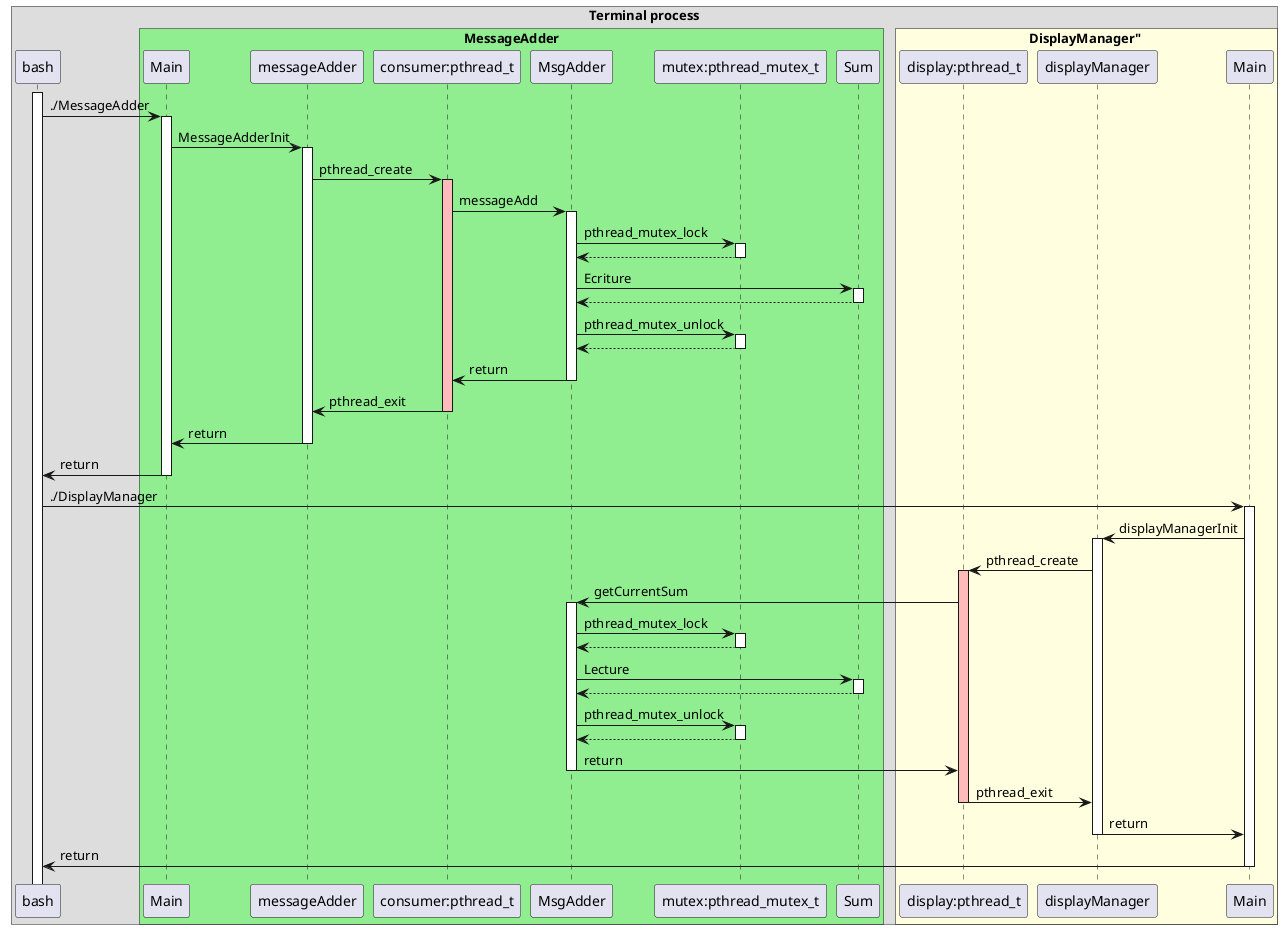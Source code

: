 @startuml
!pragma teoz true
box "Terminal process"
participant bash



box "MessageAdder" #lightgreen
participant "Main" as main
participant "messageAdder" as messageAdder
participant "consumer:pthread_t" as consumer
participant "MsgAdder" as MsgAdder
participant "mutex:pthread_mutex_t" as mutex
participant "Sum" as Sum
end box

box DisplayManager" #lightyellow
participant "display:pthread_t" as display
participant "displayManager" as displayManager
participant "Main" as main2
end box
end box

activate bash
bash -> main: ./MessageAdder
activate main

main -> messageAdder : MessageAdderInit
activate messageAdder

messageAdder -> consumer : pthread_create
activate consumer #FFBBBB

consumer -> MsgAdder : messageAdd
activate MsgAdder

MsgAdder->mutex : pthread_mutex_lock
activate mutex
return

MsgAdder -> Sum: Ecriture
activate Sum
return

MsgAdder->mutex : pthread_mutex_unlock
activate mutex
return

MsgAdder -> consumer : return
deactivate MsgAdder

consumer -> messageAdder: pthread_exit
deactivate consumer

messageAdder-> main: return
deactivate messageAdder

main-> bash: return
deactivate main

bash -> main2 : ./DisplayManager
activate main2

main2-> displayManager : displayManagerInit
activate displayManager

displayManager-> display :pthread_create
activate display #FFBBBB

display->MsgAdder: getCurrentSum
activate MsgAdder

MsgAdder->mutex : pthread_mutex_lock
activate mutex
return

MsgAdder -> Sum: Lecture
activate Sum
return

MsgAdder->mutex : pthread_mutex_unlock
activate mutex
return

MsgAdder->display: return
deactivate MsgAdder

display-> displayManager: pthread_exit
deactivate display

displayManager-> main2 : return
deactivate displayManager

main2-> bash :return
deactivate main2


@enduml